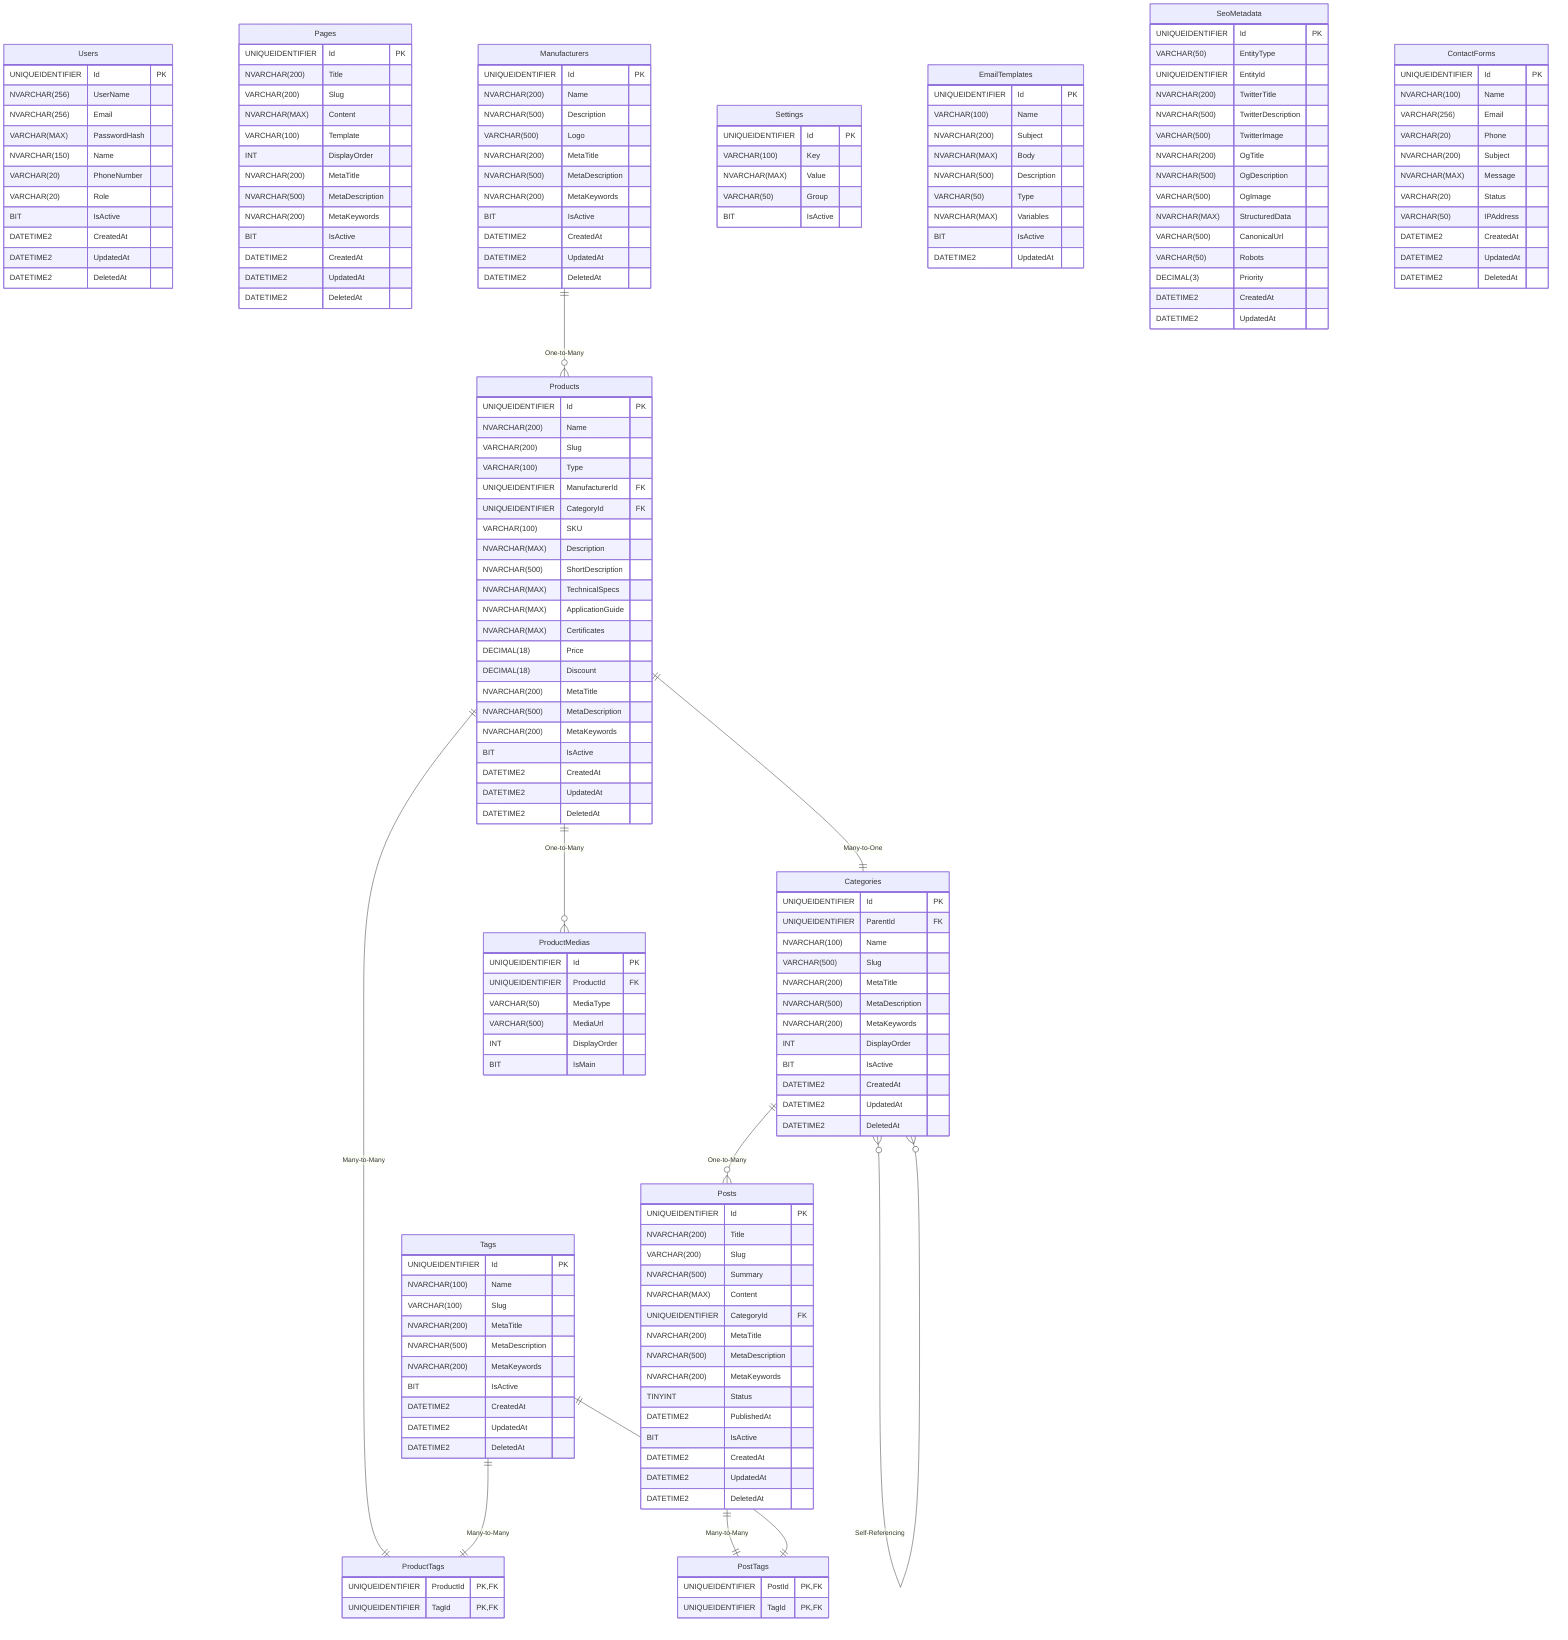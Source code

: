 erDiagram
    Users {
        UNIQUEIDENTIFIER Id PK
        NVARCHAR(256) UserName
        NVARCHAR(256) Email
        VARCHAR(MAX) PasswordHash
        NVARCHAR(150) Name
        VARCHAR(20) PhoneNumber
        VARCHAR(20) Role
        BIT IsActive
        DATETIME2 CreatedAt
        DATETIME2 UpdatedAt
        DATETIME2 DeletedAt
    }

    Categories {
        UNIQUEIDENTIFIER Id PK
        UNIQUEIDENTIFIER ParentId FK
        NVARCHAR(100) Name
        VARCHAR(500) Slug
        NVARCHAR(200) MetaTitle
        NVARCHAR(500) MetaDescription
        NVARCHAR(200) MetaKeywords
        INT DisplayOrder
        BIT IsActive
        DATETIME2 CreatedAt
        DATETIME2 UpdatedAt
        DATETIME2 DeletedAt
    }

    Tags {
        UNIQUEIDENTIFIER Id PK
        NVARCHAR(100) Name
        VARCHAR(100) Slug
        NVARCHAR(200) MetaTitle
        NVARCHAR(500) MetaDescription
        NVARCHAR(200) MetaKeywords
        BIT IsActive
        DATETIME2 CreatedAt
        DATETIME2 UpdatedAt
        DATETIME2 DeletedAt
    }

    Posts {
        UNIQUEIDENTIFIER Id PK
        NVARCHAR(200) Title
        VARCHAR(200) Slug
        NVARCHAR(500) Summary
        NVARCHAR(MAX) Content
        UNIQUEIDENTIFIER CategoryId FK
        NVARCHAR(200) MetaTitle
        NVARCHAR(500) MetaDescription
        NVARCHAR(200) MetaKeywords
        TINYINT Status
        DATETIME2 PublishedAt
        BIT IsActive
        DATETIME2 CreatedAt
        DATETIME2 UpdatedAt
        DATETIME2 DeletedAt
    }

    PostTags {
        UNIQUEIDENTIFIER PostId PK, FK
        UNIQUEIDENTIFIER TagId PK, FK
    }

    Pages {
        UNIQUEIDENTIFIER Id PK
        NVARCHAR(200) Title
        VARCHAR(200) Slug
        NVARCHAR(MAX) Content
        VARCHAR(100) Template
        INT DisplayOrder
        NVARCHAR(200) MetaTitle
        NVARCHAR(500) MetaDescription
        NVARCHAR(200) MetaKeywords
        BIT IsActive
        DATETIME2 CreatedAt
        DATETIME2 UpdatedAt
        DATETIME2 DeletedAt
    }

    Manufacturers {
        UNIQUEIDENTIFIER Id PK
        NVARCHAR(200) Name
        NVARCHAR(500) Description
        VARCHAR(500) Logo
        NVARCHAR(200) MetaTitle
        NVARCHAR(500) MetaDescription
        NVARCHAR(200) MetaKeywords
        BIT IsActive
        DATETIME2 CreatedAt
        DATETIME2 UpdatedAt
        DATETIME2 DeletedAt
    }

    Products {
        UNIQUEIDENTIFIER Id PK
        NVARCHAR(200) Name
        VARCHAR(200) Slug
        VARCHAR(100) Type
        UNIQUEIDENTIFIER ManufacturerId FK
        UNIQUEIDENTIFIER CategoryId FK
        VARCHAR(100) SKU
        NVARCHAR(MAX) Description
        NVARCHAR(500) ShortDescription
        NVARCHAR(MAX) TechnicalSpecs
        NVARCHAR(MAX) ApplicationGuide
        NVARCHAR(MAX) Certificates
        DECIMAL(18) Price
        DECIMAL(18) Discount
        NVARCHAR(200) MetaTitle
        NVARCHAR(500) MetaDescription
        NVARCHAR(200) MetaKeywords
        BIT IsActive
        DATETIME2 CreatedAt
        DATETIME2 UpdatedAt
        DATETIME2 DeletedAt
    }

    ProductMedias {
        UNIQUEIDENTIFIER Id PK
        UNIQUEIDENTIFIER ProductId FK
        VARCHAR(50) MediaType
        VARCHAR(500) MediaUrl
        INT DisplayOrder
        BIT IsMain
    }

    ProductTags {
        UNIQUEIDENTIFIER ProductId PK, FK
        UNIQUEIDENTIFIER TagId PK, FK
    }

    Settings {
        UNIQUEIDENTIFIER Id PK
        VARCHAR(100) Key
        NVARCHAR(MAX) Value
        VARCHAR(50) Group
        BIT IsActive
    }

    EmailTemplates {
        UNIQUEIDENTIFIER Id PK
        VARCHAR(100) Name
        NVARCHAR(200) Subject
        NVARCHAR(MAX) Body
        NVARCHAR(500) Description
        VARCHAR(50) Type
        NVARCHAR(MAX) Variables
        BIT IsActive
        DATETIME2 UpdatedAt
    }

    SeoMetadata {
        UNIQUEIDENTIFIER Id PK
        VARCHAR(50) EntityType
        UNIQUEIDENTIFIER EntityId
        NVARCHAR(200) TwitterTitle
        NVARCHAR(500) TwitterDescription
        VARCHAR(500) TwitterImage
        NVARCHAR(200) OgTitle
        NVARCHAR(500) OgDescription
        VARCHAR(500) OgImage
        NVARCHAR(MAX) StructuredData
        VARCHAR(500) CanonicalUrl
        VARCHAR(50) Robots
        DECIMAL(3) Priority
        DATETIME2 CreatedAt
        DATETIME2 UpdatedAt
    }

    ContactForms {
        UNIQUEIDENTIFIER Id PK
        NVARCHAR(100) Name
        VARCHAR(256) Email
        VARCHAR(20) Phone
        NVARCHAR(200) Subject
        NVARCHAR(MAX) Message
        VARCHAR(20) Status
        VARCHAR(50) IPAddress
        DATETIME2 CreatedAt
        DATETIME2 UpdatedAt
        DATETIME2 DeletedAt
    }

    Categories ||--o{ Posts: "One-to-Many"
    Categories }o--o{ Categories: "Self-Referencing"
    Posts ||--|| PostTags: "Many-to-Many"
    Tags ||--|| PostTags: "Many-to-Many"
    Manufacturers ||--o{ Products: "One-to-Many"
    Products ||--|| ProductTags: "Many-to-Many"
    Tags ||--|| ProductTags: "Many-to-Many"
    Products ||--o{ ProductMedias: "One-to-Many"
    Products ||--|| Categories: "Many-to-One"